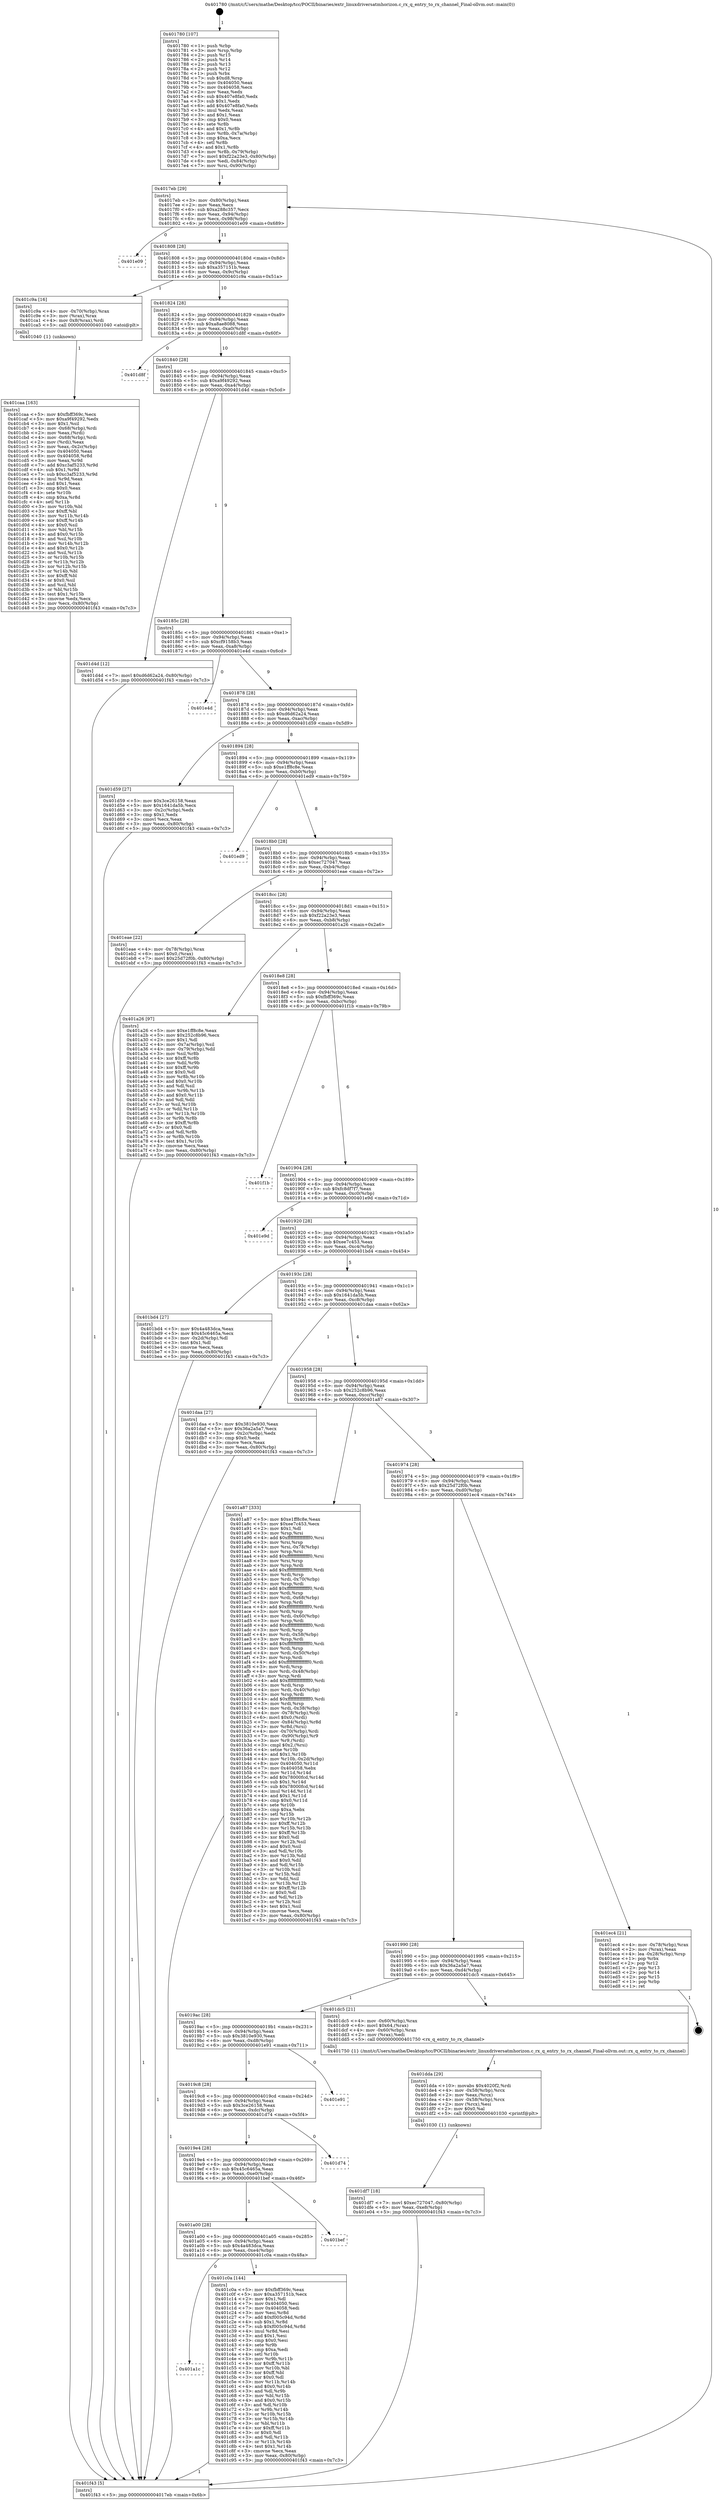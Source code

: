 digraph "0x401780" {
  label = "0x401780 (/mnt/c/Users/mathe/Desktop/tcc/POCII/binaries/extr_linuxdriversatmhorizon.c_rx_q_entry_to_rx_channel_Final-ollvm.out::main(0))"
  labelloc = "t"
  node[shape=record]

  Entry [label="",width=0.3,height=0.3,shape=circle,fillcolor=black,style=filled]
  "0x4017eb" [label="{
     0x4017eb [29]\l
     | [instrs]\l
     &nbsp;&nbsp;0x4017eb \<+3\>: mov -0x80(%rbp),%eax\l
     &nbsp;&nbsp;0x4017ee \<+2\>: mov %eax,%ecx\l
     &nbsp;&nbsp;0x4017f0 \<+6\>: sub $0xa288c357,%ecx\l
     &nbsp;&nbsp;0x4017f6 \<+6\>: mov %eax,-0x94(%rbp)\l
     &nbsp;&nbsp;0x4017fc \<+6\>: mov %ecx,-0x98(%rbp)\l
     &nbsp;&nbsp;0x401802 \<+6\>: je 0000000000401e09 \<main+0x689\>\l
  }"]
  "0x401e09" [label="{
     0x401e09\l
  }", style=dashed]
  "0x401808" [label="{
     0x401808 [28]\l
     | [instrs]\l
     &nbsp;&nbsp;0x401808 \<+5\>: jmp 000000000040180d \<main+0x8d\>\l
     &nbsp;&nbsp;0x40180d \<+6\>: mov -0x94(%rbp),%eax\l
     &nbsp;&nbsp;0x401813 \<+5\>: sub $0xa357151b,%eax\l
     &nbsp;&nbsp;0x401818 \<+6\>: mov %eax,-0x9c(%rbp)\l
     &nbsp;&nbsp;0x40181e \<+6\>: je 0000000000401c9a \<main+0x51a\>\l
  }"]
  Exit [label="",width=0.3,height=0.3,shape=circle,fillcolor=black,style=filled,peripheries=2]
  "0x401c9a" [label="{
     0x401c9a [16]\l
     | [instrs]\l
     &nbsp;&nbsp;0x401c9a \<+4\>: mov -0x70(%rbp),%rax\l
     &nbsp;&nbsp;0x401c9e \<+3\>: mov (%rax),%rax\l
     &nbsp;&nbsp;0x401ca1 \<+4\>: mov 0x8(%rax),%rdi\l
     &nbsp;&nbsp;0x401ca5 \<+5\>: call 0000000000401040 \<atoi@plt\>\l
     | [calls]\l
     &nbsp;&nbsp;0x401040 \{1\} (unknown)\l
  }"]
  "0x401824" [label="{
     0x401824 [28]\l
     | [instrs]\l
     &nbsp;&nbsp;0x401824 \<+5\>: jmp 0000000000401829 \<main+0xa9\>\l
     &nbsp;&nbsp;0x401829 \<+6\>: mov -0x94(%rbp),%eax\l
     &nbsp;&nbsp;0x40182f \<+5\>: sub $0xa8ae8088,%eax\l
     &nbsp;&nbsp;0x401834 \<+6\>: mov %eax,-0xa0(%rbp)\l
     &nbsp;&nbsp;0x40183a \<+6\>: je 0000000000401d8f \<main+0x60f\>\l
  }"]
  "0x401df7" [label="{
     0x401df7 [18]\l
     | [instrs]\l
     &nbsp;&nbsp;0x401df7 \<+7\>: movl $0xec727047,-0x80(%rbp)\l
     &nbsp;&nbsp;0x401dfe \<+6\>: mov %eax,-0xe8(%rbp)\l
     &nbsp;&nbsp;0x401e04 \<+5\>: jmp 0000000000401f43 \<main+0x7c3\>\l
  }"]
  "0x401d8f" [label="{
     0x401d8f\l
  }", style=dashed]
  "0x401840" [label="{
     0x401840 [28]\l
     | [instrs]\l
     &nbsp;&nbsp;0x401840 \<+5\>: jmp 0000000000401845 \<main+0xc5\>\l
     &nbsp;&nbsp;0x401845 \<+6\>: mov -0x94(%rbp),%eax\l
     &nbsp;&nbsp;0x40184b \<+5\>: sub $0xa9f49292,%eax\l
     &nbsp;&nbsp;0x401850 \<+6\>: mov %eax,-0xa4(%rbp)\l
     &nbsp;&nbsp;0x401856 \<+6\>: je 0000000000401d4d \<main+0x5cd\>\l
  }"]
  "0x401dda" [label="{
     0x401dda [29]\l
     | [instrs]\l
     &nbsp;&nbsp;0x401dda \<+10\>: movabs $0x4020f2,%rdi\l
     &nbsp;&nbsp;0x401de4 \<+4\>: mov -0x58(%rbp),%rcx\l
     &nbsp;&nbsp;0x401de8 \<+2\>: mov %eax,(%rcx)\l
     &nbsp;&nbsp;0x401dea \<+4\>: mov -0x58(%rbp),%rcx\l
     &nbsp;&nbsp;0x401dee \<+2\>: mov (%rcx),%esi\l
     &nbsp;&nbsp;0x401df0 \<+2\>: mov $0x0,%al\l
     &nbsp;&nbsp;0x401df2 \<+5\>: call 0000000000401030 \<printf@plt\>\l
     | [calls]\l
     &nbsp;&nbsp;0x401030 \{1\} (unknown)\l
  }"]
  "0x401d4d" [label="{
     0x401d4d [12]\l
     | [instrs]\l
     &nbsp;&nbsp;0x401d4d \<+7\>: movl $0xd6d62a24,-0x80(%rbp)\l
     &nbsp;&nbsp;0x401d54 \<+5\>: jmp 0000000000401f43 \<main+0x7c3\>\l
  }"]
  "0x40185c" [label="{
     0x40185c [28]\l
     | [instrs]\l
     &nbsp;&nbsp;0x40185c \<+5\>: jmp 0000000000401861 \<main+0xe1\>\l
     &nbsp;&nbsp;0x401861 \<+6\>: mov -0x94(%rbp),%eax\l
     &nbsp;&nbsp;0x401867 \<+5\>: sub $0xcf9158b3,%eax\l
     &nbsp;&nbsp;0x40186c \<+6\>: mov %eax,-0xa8(%rbp)\l
     &nbsp;&nbsp;0x401872 \<+6\>: je 0000000000401e4d \<main+0x6cd\>\l
  }"]
  "0x401caa" [label="{
     0x401caa [163]\l
     | [instrs]\l
     &nbsp;&nbsp;0x401caa \<+5\>: mov $0xfbff369c,%ecx\l
     &nbsp;&nbsp;0x401caf \<+5\>: mov $0xa9f49292,%edx\l
     &nbsp;&nbsp;0x401cb4 \<+3\>: mov $0x1,%sil\l
     &nbsp;&nbsp;0x401cb7 \<+4\>: mov -0x68(%rbp),%rdi\l
     &nbsp;&nbsp;0x401cbb \<+2\>: mov %eax,(%rdi)\l
     &nbsp;&nbsp;0x401cbd \<+4\>: mov -0x68(%rbp),%rdi\l
     &nbsp;&nbsp;0x401cc1 \<+2\>: mov (%rdi),%eax\l
     &nbsp;&nbsp;0x401cc3 \<+3\>: mov %eax,-0x2c(%rbp)\l
     &nbsp;&nbsp;0x401cc6 \<+7\>: mov 0x404050,%eax\l
     &nbsp;&nbsp;0x401ccd \<+8\>: mov 0x404058,%r8d\l
     &nbsp;&nbsp;0x401cd5 \<+3\>: mov %eax,%r9d\l
     &nbsp;&nbsp;0x401cd8 \<+7\>: add $0xc3af5233,%r9d\l
     &nbsp;&nbsp;0x401cdf \<+4\>: sub $0x1,%r9d\l
     &nbsp;&nbsp;0x401ce3 \<+7\>: sub $0xc3af5233,%r9d\l
     &nbsp;&nbsp;0x401cea \<+4\>: imul %r9d,%eax\l
     &nbsp;&nbsp;0x401cee \<+3\>: and $0x1,%eax\l
     &nbsp;&nbsp;0x401cf1 \<+3\>: cmp $0x0,%eax\l
     &nbsp;&nbsp;0x401cf4 \<+4\>: sete %r10b\l
     &nbsp;&nbsp;0x401cf8 \<+4\>: cmp $0xa,%r8d\l
     &nbsp;&nbsp;0x401cfc \<+4\>: setl %r11b\l
     &nbsp;&nbsp;0x401d00 \<+3\>: mov %r10b,%bl\l
     &nbsp;&nbsp;0x401d03 \<+3\>: xor $0xff,%bl\l
     &nbsp;&nbsp;0x401d06 \<+3\>: mov %r11b,%r14b\l
     &nbsp;&nbsp;0x401d09 \<+4\>: xor $0xff,%r14b\l
     &nbsp;&nbsp;0x401d0d \<+4\>: xor $0x0,%sil\l
     &nbsp;&nbsp;0x401d11 \<+3\>: mov %bl,%r15b\l
     &nbsp;&nbsp;0x401d14 \<+4\>: and $0x0,%r15b\l
     &nbsp;&nbsp;0x401d18 \<+3\>: and %sil,%r10b\l
     &nbsp;&nbsp;0x401d1b \<+3\>: mov %r14b,%r12b\l
     &nbsp;&nbsp;0x401d1e \<+4\>: and $0x0,%r12b\l
     &nbsp;&nbsp;0x401d22 \<+3\>: and %sil,%r11b\l
     &nbsp;&nbsp;0x401d25 \<+3\>: or %r10b,%r15b\l
     &nbsp;&nbsp;0x401d28 \<+3\>: or %r11b,%r12b\l
     &nbsp;&nbsp;0x401d2b \<+3\>: xor %r12b,%r15b\l
     &nbsp;&nbsp;0x401d2e \<+3\>: or %r14b,%bl\l
     &nbsp;&nbsp;0x401d31 \<+3\>: xor $0xff,%bl\l
     &nbsp;&nbsp;0x401d34 \<+4\>: or $0x0,%sil\l
     &nbsp;&nbsp;0x401d38 \<+3\>: and %sil,%bl\l
     &nbsp;&nbsp;0x401d3b \<+3\>: or %bl,%r15b\l
     &nbsp;&nbsp;0x401d3e \<+4\>: test $0x1,%r15b\l
     &nbsp;&nbsp;0x401d42 \<+3\>: cmovne %edx,%ecx\l
     &nbsp;&nbsp;0x401d45 \<+3\>: mov %ecx,-0x80(%rbp)\l
     &nbsp;&nbsp;0x401d48 \<+5\>: jmp 0000000000401f43 \<main+0x7c3\>\l
  }"]
  "0x401e4d" [label="{
     0x401e4d\l
  }", style=dashed]
  "0x401878" [label="{
     0x401878 [28]\l
     | [instrs]\l
     &nbsp;&nbsp;0x401878 \<+5\>: jmp 000000000040187d \<main+0xfd\>\l
     &nbsp;&nbsp;0x40187d \<+6\>: mov -0x94(%rbp),%eax\l
     &nbsp;&nbsp;0x401883 \<+5\>: sub $0xd6d62a24,%eax\l
     &nbsp;&nbsp;0x401888 \<+6\>: mov %eax,-0xac(%rbp)\l
     &nbsp;&nbsp;0x40188e \<+6\>: je 0000000000401d59 \<main+0x5d9\>\l
  }"]
  "0x401a1c" [label="{
     0x401a1c\l
  }", style=dashed]
  "0x401d59" [label="{
     0x401d59 [27]\l
     | [instrs]\l
     &nbsp;&nbsp;0x401d59 \<+5\>: mov $0x3ce26158,%eax\l
     &nbsp;&nbsp;0x401d5e \<+5\>: mov $0x1641da5b,%ecx\l
     &nbsp;&nbsp;0x401d63 \<+3\>: mov -0x2c(%rbp),%edx\l
     &nbsp;&nbsp;0x401d66 \<+3\>: cmp $0x1,%edx\l
     &nbsp;&nbsp;0x401d69 \<+3\>: cmovl %ecx,%eax\l
     &nbsp;&nbsp;0x401d6c \<+3\>: mov %eax,-0x80(%rbp)\l
     &nbsp;&nbsp;0x401d6f \<+5\>: jmp 0000000000401f43 \<main+0x7c3\>\l
  }"]
  "0x401894" [label="{
     0x401894 [28]\l
     | [instrs]\l
     &nbsp;&nbsp;0x401894 \<+5\>: jmp 0000000000401899 \<main+0x119\>\l
     &nbsp;&nbsp;0x401899 \<+6\>: mov -0x94(%rbp),%eax\l
     &nbsp;&nbsp;0x40189f \<+5\>: sub $0xe1ff8c8e,%eax\l
     &nbsp;&nbsp;0x4018a4 \<+6\>: mov %eax,-0xb0(%rbp)\l
     &nbsp;&nbsp;0x4018aa \<+6\>: je 0000000000401ed9 \<main+0x759\>\l
  }"]
  "0x401c0a" [label="{
     0x401c0a [144]\l
     | [instrs]\l
     &nbsp;&nbsp;0x401c0a \<+5\>: mov $0xfbff369c,%eax\l
     &nbsp;&nbsp;0x401c0f \<+5\>: mov $0xa357151b,%ecx\l
     &nbsp;&nbsp;0x401c14 \<+2\>: mov $0x1,%dl\l
     &nbsp;&nbsp;0x401c16 \<+7\>: mov 0x404050,%esi\l
     &nbsp;&nbsp;0x401c1d \<+7\>: mov 0x404058,%edi\l
     &nbsp;&nbsp;0x401c24 \<+3\>: mov %esi,%r8d\l
     &nbsp;&nbsp;0x401c27 \<+7\>: add $0xf005c94d,%r8d\l
     &nbsp;&nbsp;0x401c2e \<+4\>: sub $0x1,%r8d\l
     &nbsp;&nbsp;0x401c32 \<+7\>: sub $0xf005c94d,%r8d\l
     &nbsp;&nbsp;0x401c39 \<+4\>: imul %r8d,%esi\l
     &nbsp;&nbsp;0x401c3d \<+3\>: and $0x1,%esi\l
     &nbsp;&nbsp;0x401c40 \<+3\>: cmp $0x0,%esi\l
     &nbsp;&nbsp;0x401c43 \<+4\>: sete %r9b\l
     &nbsp;&nbsp;0x401c47 \<+3\>: cmp $0xa,%edi\l
     &nbsp;&nbsp;0x401c4a \<+4\>: setl %r10b\l
     &nbsp;&nbsp;0x401c4e \<+3\>: mov %r9b,%r11b\l
     &nbsp;&nbsp;0x401c51 \<+4\>: xor $0xff,%r11b\l
     &nbsp;&nbsp;0x401c55 \<+3\>: mov %r10b,%bl\l
     &nbsp;&nbsp;0x401c58 \<+3\>: xor $0xff,%bl\l
     &nbsp;&nbsp;0x401c5b \<+3\>: xor $0x0,%dl\l
     &nbsp;&nbsp;0x401c5e \<+3\>: mov %r11b,%r14b\l
     &nbsp;&nbsp;0x401c61 \<+4\>: and $0x0,%r14b\l
     &nbsp;&nbsp;0x401c65 \<+3\>: and %dl,%r9b\l
     &nbsp;&nbsp;0x401c68 \<+3\>: mov %bl,%r15b\l
     &nbsp;&nbsp;0x401c6b \<+4\>: and $0x0,%r15b\l
     &nbsp;&nbsp;0x401c6f \<+3\>: and %dl,%r10b\l
     &nbsp;&nbsp;0x401c72 \<+3\>: or %r9b,%r14b\l
     &nbsp;&nbsp;0x401c75 \<+3\>: or %r10b,%r15b\l
     &nbsp;&nbsp;0x401c78 \<+3\>: xor %r15b,%r14b\l
     &nbsp;&nbsp;0x401c7b \<+3\>: or %bl,%r11b\l
     &nbsp;&nbsp;0x401c7e \<+4\>: xor $0xff,%r11b\l
     &nbsp;&nbsp;0x401c82 \<+3\>: or $0x0,%dl\l
     &nbsp;&nbsp;0x401c85 \<+3\>: and %dl,%r11b\l
     &nbsp;&nbsp;0x401c88 \<+3\>: or %r11b,%r14b\l
     &nbsp;&nbsp;0x401c8b \<+4\>: test $0x1,%r14b\l
     &nbsp;&nbsp;0x401c8f \<+3\>: cmovne %ecx,%eax\l
     &nbsp;&nbsp;0x401c92 \<+3\>: mov %eax,-0x80(%rbp)\l
     &nbsp;&nbsp;0x401c95 \<+5\>: jmp 0000000000401f43 \<main+0x7c3\>\l
  }"]
  "0x401ed9" [label="{
     0x401ed9\l
  }", style=dashed]
  "0x4018b0" [label="{
     0x4018b0 [28]\l
     | [instrs]\l
     &nbsp;&nbsp;0x4018b0 \<+5\>: jmp 00000000004018b5 \<main+0x135\>\l
     &nbsp;&nbsp;0x4018b5 \<+6\>: mov -0x94(%rbp),%eax\l
     &nbsp;&nbsp;0x4018bb \<+5\>: sub $0xec727047,%eax\l
     &nbsp;&nbsp;0x4018c0 \<+6\>: mov %eax,-0xb4(%rbp)\l
     &nbsp;&nbsp;0x4018c6 \<+6\>: je 0000000000401eae \<main+0x72e\>\l
  }"]
  "0x401a00" [label="{
     0x401a00 [28]\l
     | [instrs]\l
     &nbsp;&nbsp;0x401a00 \<+5\>: jmp 0000000000401a05 \<main+0x285\>\l
     &nbsp;&nbsp;0x401a05 \<+6\>: mov -0x94(%rbp),%eax\l
     &nbsp;&nbsp;0x401a0b \<+5\>: sub $0x4a483dca,%eax\l
     &nbsp;&nbsp;0x401a10 \<+6\>: mov %eax,-0xe4(%rbp)\l
     &nbsp;&nbsp;0x401a16 \<+6\>: je 0000000000401c0a \<main+0x48a\>\l
  }"]
  "0x401eae" [label="{
     0x401eae [22]\l
     | [instrs]\l
     &nbsp;&nbsp;0x401eae \<+4\>: mov -0x78(%rbp),%rax\l
     &nbsp;&nbsp;0x401eb2 \<+6\>: movl $0x0,(%rax)\l
     &nbsp;&nbsp;0x401eb8 \<+7\>: movl $0x25d72f0b,-0x80(%rbp)\l
     &nbsp;&nbsp;0x401ebf \<+5\>: jmp 0000000000401f43 \<main+0x7c3\>\l
  }"]
  "0x4018cc" [label="{
     0x4018cc [28]\l
     | [instrs]\l
     &nbsp;&nbsp;0x4018cc \<+5\>: jmp 00000000004018d1 \<main+0x151\>\l
     &nbsp;&nbsp;0x4018d1 \<+6\>: mov -0x94(%rbp),%eax\l
     &nbsp;&nbsp;0x4018d7 \<+5\>: sub $0xf22a23e3,%eax\l
     &nbsp;&nbsp;0x4018dc \<+6\>: mov %eax,-0xb8(%rbp)\l
     &nbsp;&nbsp;0x4018e2 \<+6\>: je 0000000000401a26 \<main+0x2a6\>\l
  }"]
  "0x401bef" [label="{
     0x401bef\l
  }", style=dashed]
  "0x401a26" [label="{
     0x401a26 [97]\l
     | [instrs]\l
     &nbsp;&nbsp;0x401a26 \<+5\>: mov $0xe1ff8c8e,%eax\l
     &nbsp;&nbsp;0x401a2b \<+5\>: mov $0x252c8b96,%ecx\l
     &nbsp;&nbsp;0x401a30 \<+2\>: mov $0x1,%dl\l
     &nbsp;&nbsp;0x401a32 \<+4\>: mov -0x7a(%rbp),%sil\l
     &nbsp;&nbsp;0x401a36 \<+4\>: mov -0x79(%rbp),%dil\l
     &nbsp;&nbsp;0x401a3a \<+3\>: mov %sil,%r8b\l
     &nbsp;&nbsp;0x401a3d \<+4\>: xor $0xff,%r8b\l
     &nbsp;&nbsp;0x401a41 \<+3\>: mov %dil,%r9b\l
     &nbsp;&nbsp;0x401a44 \<+4\>: xor $0xff,%r9b\l
     &nbsp;&nbsp;0x401a48 \<+3\>: xor $0x0,%dl\l
     &nbsp;&nbsp;0x401a4b \<+3\>: mov %r8b,%r10b\l
     &nbsp;&nbsp;0x401a4e \<+4\>: and $0x0,%r10b\l
     &nbsp;&nbsp;0x401a52 \<+3\>: and %dl,%sil\l
     &nbsp;&nbsp;0x401a55 \<+3\>: mov %r9b,%r11b\l
     &nbsp;&nbsp;0x401a58 \<+4\>: and $0x0,%r11b\l
     &nbsp;&nbsp;0x401a5c \<+3\>: and %dl,%dil\l
     &nbsp;&nbsp;0x401a5f \<+3\>: or %sil,%r10b\l
     &nbsp;&nbsp;0x401a62 \<+3\>: or %dil,%r11b\l
     &nbsp;&nbsp;0x401a65 \<+3\>: xor %r11b,%r10b\l
     &nbsp;&nbsp;0x401a68 \<+3\>: or %r9b,%r8b\l
     &nbsp;&nbsp;0x401a6b \<+4\>: xor $0xff,%r8b\l
     &nbsp;&nbsp;0x401a6f \<+3\>: or $0x0,%dl\l
     &nbsp;&nbsp;0x401a72 \<+3\>: and %dl,%r8b\l
     &nbsp;&nbsp;0x401a75 \<+3\>: or %r8b,%r10b\l
     &nbsp;&nbsp;0x401a78 \<+4\>: test $0x1,%r10b\l
     &nbsp;&nbsp;0x401a7c \<+3\>: cmovne %ecx,%eax\l
     &nbsp;&nbsp;0x401a7f \<+3\>: mov %eax,-0x80(%rbp)\l
     &nbsp;&nbsp;0x401a82 \<+5\>: jmp 0000000000401f43 \<main+0x7c3\>\l
  }"]
  "0x4018e8" [label="{
     0x4018e8 [28]\l
     | [instrs]\l
     &nbsp;&nbsp;0x4018e8 \<+5\>: jmp 00000000004018ed \<main+0x16d\>\l
     &nbsp;&nbsp;0x4018ed \<+6\>: mov -0x94(%rbp),%eax\l
     &nbsp;&nbsp;0x4018f3 \<+5\>: sub $0xfbff369c,%eax\l
     &nbsp;&nbsp;0x4018f8 \<+6\>: mov %eax,-0xbc(%rbp)\l
     &nbsp;&nbsp;0x4018fe \<+6\>: je 0000000000401f1b \<main+0x79b\>\l
  }"]
  "0x401f43" [label="{
     0x401f43 [5]\l
     | [instrs]\l
     &nbsp;&nbsp;0x401f43 \<+5\>: jmp 00000000004017eb \<main+0x6b\>\l
  }"]
  "0x401780" [label="{
     0x401780 [107]\l
     | [instrs]\l
     &nbsp;&nbsp;0x401780 \<+1\>: push %rbp\l
     &nbsp;&nbsp;0x401781 \<+3\>: mov %rsp,%rbp\l
     &nbsp;&nbsp;0x401784 \<+2\>: push %r15\l
     &nbsp;&nbsp;0x401786 \<+2\>: push %r14\l
     &nbsp;&nbsp;0x401788 \<+2\>: push %r13\l
     &nbsp;&nbsp;0x40178a \<+2\>: push %r12\l
     &nbsp;&nbsp;0x40178c \<+1\>: push %rbx\l
     &nbsp;&nbsp;0x40178d \<+7\>: sub $0xd8,%rsp\l
     &nbsp;&nbsp;0x401794 \<+7\>: mov 0x404050,%eax\l
     &nbsp;&nbsp;0x40179b \<+7\>: mov 0x404058,%ecx\l
     &nbsp;&nbsp;0x4017a2 \<+2\>: mov %eax,%edx\l
     &nbsp;&nbsp;0x4017a4 \<+6\>: sub $0x407e8fa0,%edx\l
     &nbsp;&nbsp;0x4017aa \<+3\>: sub $0x1,%edx\l
     &nbsp;&nbsp;0x4017ad \<+6\>: add $0x407e8fa0,%edx\l
     &nbsp;&nbsp;0x4017b3 \<+3\>: imul %edx,%eax\l
     &nbsp;&nbsp;0x4017b6 \<+3\>: and $0x1,%eax\l
     &nbsp;&nbsp;0x4017b9 \<+3\>: cmp $0x0,%eax\l
     &nbsp;&nbsp;0x4017bc \<+4\>: sete %r8b\l
     &nbsp;&nbsp;0x4017c0 \<+4\>: and $0x1,%r8b\l
     &nbsp;&nbsp;0x4017c4 \<+4\>: mov %r8b,-0x7a(%rbp)\l
     &nbsp;&nbsp;0x4017c8 \<+3\>: cmp $0xa,%ecx\l
     &nbsp;&nbsp;0x4017cb \<+4\>: setl %r8b\l
     &nbsp;&nbsp;0x4017cf \<+4\>: and $0x1,%r8b\l
     &nbsp;&nbsp;0x4017d3 \<+4\>: mov %r8b,-0x79(%rbp)\l
     &nbsp;&nbsp;0x4017d7 \<+7\>: movl $0xf22a23e3,-0x80(%rbp)\l
     &nbsp;&nbsp;0x4017de \<+6\>: mov %edi,-0x84(%rbp)\l
     &nbsp;&nbsp;0x4017e4 \<+7\>: mov %rsi,-0x90(%rbp)\l
  }"]
  "0x4019e4" [label="{
     0x4019e4 [28]\l
     | [instrs]\l
     &nbsp;&nbsp;0x4019e4 \<+5\>: jmp 00000000004019e9 \<main+0x269\>\l
     &nbsp;&nbsp;0x4019e9 \<+6\>: mov -0x94(%rbp),%eax\l
     &nbsp;&nbsp;0x4019ef \<+5\>: sub $0x45c6465a,%eax\l
     &nbsp;&nbsp;0x4019f4 \<+6\>: mov %eax,-0xe0(%rbp)\l
     &nbsp;&nbsp;0x4019fa \<+6\>: je 0000000000401bef \<main+0x46f\>\l
  }"]
  "0x401f1b" [label="{
     0x401f1b\l
  }", style=dashed]
  "0x401904" [label="{
     0x401904 [28]\l
     | [instrs]\l
     &nbsp;&nbsp;0x401904 \<+5\>: jmp 0000000000401909 \<main+0x189\>\l
     &nbsp;&nbsp;0x401909 \<+6\>: mov -0x94(%rbp),%eax\l
     &nbsp;&nbsp;0x40190f \<+5\>: sub $0xfc8df7f7,%eax\l
     &nbsp;&nbsp;0x401914 \<+6\>: mov %eax,-0xc0(%rbp)\l
     &nbsp;&nbsp;0x40191a \<+6\>: je 0000000000401e9d \<main+0x71d\>\l
  }"]
  "0x401d74" [label="{
     0x401d74\l
  }", style=dashed]
  "0x401e9d" [label="{
     0x401e9d\l
  }", style=dashed]
  "0x401920" [label="{
     0x401920 [28]\l
     | [instrs]\l
     &nbsp;&nbsp;0x401920 \<+5\>: jmp 0000000000401925 \<main+0x1a5\>\l
     &nbsp;&nbsp;0x401925 \<+6\>: mov -0x94(%rbp),%eax\l
     &nbsp;&nbsp;0x40192b \<+5\>: sub $0xee7c453,%eax\l
     &nbsp;&nbsp;0x401930 \<+6\>: mov %eax,-0xc4(%rbp)\l
     &nbsp;&nbsp;0x401936 \<+6\>: je 0000000000401bd4 \<main+0x454\>\l
  }"]
  "0x4019c8" [label="{
     0x4019c8 [28]\l
     | [instrs]\l
     &nbsp;&nbsp;0x4019c8 \<+5\>: jmp 00000000004019cd \<main+0x24d\>\l
     &nbsp;&nbsp;0x4019cd \<+6\>: mov -0x94(%rbp),%eax\l
     &nbsp;&nbsp;0x4019d3 \<+5\>: sub $0x3ce26158,%eax\l
     &nbsp;&nbsp;0x4019d8 \<+6\>: mov %eax,-0xdc(%rbp)\l
     &nbsp;&nbsp;0x4019de \<+6\>: je 0000000000401d74 \<main+0x5f4\>\l
  }"]
  "0x401bd4" [label="{
     0x401bd4 [27]\l
     | [instrs]\l
     &nbsp;&nbsp;0x401bd4 \<+5\>: mov $0x4a483dca,%eax\l
     &nbsp;&nbsp;0x401bd9 \<+5\>: mov $0x45c6465a,%ecx\l
     &nbsp;&nbsp;0x401bde \<+3\>: mov -0x2d(%rbp),%dl\l
     &nbsp;&nbsp;0x401be1 \<+3\>: test $0x1,%dl\l
     &nbsp;&nbsp;0x401be4 \<+3\>: cmovne %ecx,%eax\l
     &nbsp;&nbsp;0x401be7 \<+3\>: mov %eax,-0x80(%rbp)\l
     &nbsp;&nbsp;0x401bea \<+5\>: jmp 0000000000401f43 \<main+0x7c3\>\l
  }"]
  "0x40193c" [label="{
     0x40193c [28]\l
     | [instrs]\l
     &nbsp;&nbsp;0x40193c \<+5\>: jmp 0000000000401941 \<main+0x1c1\>\l
     &nbsp;&nbsp;0x401941 \<+6\>: mov -0x94(%rbp),%eax\l
     &nbsp;&nbsp;0x401947 \<+5\>: sub $0x1641da5b,%eax\l
     &nbsp;&nbsp;0x40194c \<+6\>: mov %eax,-0xc8(%rbp)\l
     &nbsp;&nbsp;0x401952 \<+6\>: je 0000000000401daa \<main+0x62a\>\l
  }"]
  "0x401e91" [label="{
     0x401e91\l
  }", style=dashed]
  "0x401daa" [label="{
     0x401daa [27]\l
     | [instrs]\l
     &nbsp;&nbsp;0x401daa \<+5\>: mov $0x3810e930,%eax\l
     &nbsp;&nbsp;0x401daf \<+5\>: mov $0x36a2a5a7,%ecx\l
     &nbsp;&nbsp;0x401db4 \<+3\>: mov -0x2c(%rbp),%edx\l
     &nbsp;&nbsp;0x401db7 \<+3\>: cmp $0x0,%edx\l
     &nbsp;&nbsp;0x401dba \<+3\>: cmove %ecx,%eax\l
     &nbsp;&nbsp;0x401dbd \<+3\>: mov %eax,-0x80(%rbp)\l
     &nbsp;&nbsp;0x401dc0 \<+5\>: jmp 0000000000401f43 \<main+0x7c3\>\l
  }"]
  "0x401958" [label="{
     0x401958 [28]\l
     | [instrs]\l
     &nbsp;&nbsp;0x401958 \<+5\>: jmp 000000000040195d \<main+0x1dd\>\l
     &nbsp;&nbsp;0x40195d \<+6\>: mov -0x94(%rbp),%eax\l
     &nbsp;&nbsp;0x401963 \<+5\>: sub $0x252c8b96,%eax\l
     &nbsp;&nbsp;0x401968 \<+6\>: mov %eax,-0xcc(%rbp)\l
     &nbsp;&nbsp;0x40196e \<+6\>: je 0000000000401a87 \<main+0x307\>\l
  }"]
  "0x4019ac" [label="{
     0x4019ac [28]\l
     | [instrs]\l
     &nbsp;&nbsp;0x4019ac \<+5\>: jmp 00000000004019b1 \<main+0x231\>\l
     &nbsp;&nbsp;0x4019b1 \<+6\>: mov -0x94(%rbp),%eax\l
     &nbsp;&nbsp;0x4019b7 \<+5\>: sub $0x3810e930,%eax\l
     &nbsp;&nbsp;0x4019bc \<+6\>: mov %eax,-0xd8(%rbp)\l
     &nbsp;&nbsp;0x4019c2 \<+6\>: je 0000000000401e91 \<main+0x711\>\l
  }"]
  "0x401a87" [label="{
     0x401a87 [333]\l
     | [instrs]\l
     &nbsp;&nbsp;0x401a87 \<+5\>: mov $0xe1ff8c8e,%eax\l
     &nbsp;&nbsp;0x401a8c \<+5\>: mov $0xee7c453,%ecx\l
     &nbsp;&nbsp;0x401a91 \<+2\>: mov $0x1,%dl\l
     &nbsp;&nbsp;0x401a93 \<+3\>: mov %rsp,%rsi\l
     &nbsp;&nbsp;0x401a96 \<+4\>: add $0xfffffffffffffff0,%rsi\l
     &nbsp;&nbsp;0x401a9a \<+3\>: mov %rsi,%rsp\l
     &nbsp;&nbsp;0x401a9d \<+4\>: mov %rsi,-0x78(%rbp)\l
     &nbsp;&nbsp;0x401aa1 \<+3\>: mov %rsp,%rsi\l
     &nbsp;&nbsp;0x401aa4 \<+4\>: add $0xfffffffffffffff0,%rsi\l
     &nbsp;&nbsp;0x401aa8 \<+3\>: mov %rsi,%rsp\l
     &nbsp;&nbsp;0x401aab \<+3\>: mov %rsp,%rdi\l
     &nbsp;&nbsp;0x401aae \<+4\>: add $0xfffffffffffffff0,%rdi\l
     &nbsp;&nbsp;0x401ab2 \<+3\>: mov %rdi,%rsp\l
     &nbsp;&nbsp;0x401ab5 \<+4\>: mov %rdi,-0x70(%rbp)\l
     &nbsp;&nbsp;0x401ab9 \<+3\>: mov %rsp,%rdi\l
     &nbsp;&nbsp;0x401abc \<+4\>: add $0xfffffffffffffff0,%rdi\l
     &nbsp;&nbsp;0x401ac0 \<+3\>: mov %rdi,%rsp\l
     &nbsp;&nbsp;0x401ac3 \<+4\>: mov %rdi,-0x68(%rbp)\l
     &nbsp;&nbsp;0x401ac7 \<+3\>: mov %rsp,%rdi\l
     &nbsp;&nbsp;0x401aca \<+4\>: add $0xfffffffffffffff0,%rdi\l
     &nbsp;&nbsp;0x401ace \<+3\>: mov %rdi,%rsp\l
     &nbsp;&nbsp;0x401ad1 \<+4\>: mov %rdi,-0x60(%rbp)\l
     &nbsp;&nbsp;0x401ad5 \<+3\>: mov %rsp,%rdi\l
     &nbsp;&nbsp;0x401ad8 \<+4\>: add $0xfffffffffffffff0,%rdi\l
     &nbsp;&nbsp;0x401adc \<+3\>: mov %rdi,%rsp\l
     &nbsp;&nbsp;0x401adf \<+4\>: mov %rdi,-0x58(%rbp)\l
     &nbsp;&nbsp;0x401ae3 \<+3\>: mov %rsp,%rdi\l
     &nbsp;&nbsp;0x401ae6 \<+4\>: add $0xfffffffffffffff0,%rdi\l
     &nbsp;&nbsp;0x401aea \<+3\>: mov %rdi,%rsp\l
     &nbsp;&nbsp;0x401aed \<+4\>: mov %rdi,-0x50(%rbp)\l
     &nbsp;&nbsp;0x401af1 \<+3\>: mov %rsp,%rdi\l
     &nbsp;&nbsp;0x401af4 \<+4\>: add $0xfffffffffffffff0,%rdi\l
     &nbsp;&nbsp;0x401af8 \<+3\>: mov %rdi,%rsp\l
     &nbsp;&nbsp;0x401afb \<+4\>: mov %rdi,-0x48(%rbp)\l
     &nbsp;&nbsp;0x401aff \<+3\>: mov %rsp,%rdi\l
     &nbsp;&nbsp;0x401b02 \<+4\>: add $0xfffffffffffffff0,%rdi\l
     &nbsp;&nbsp;0x401b06 \<+3\>: mov %rdi,%rsp\l
     &nbsp;&nbsp;0x401b09 \<+4\>: mov %rdi,-0x40(%rbp)\l
     &nbsp;&nbsp;0x401b0d \<+3\>: mov %rsp,%rdi\l
     &nbsp;&nbsp;0x401b10 \<+4\>: add $0xfffffffffffffff0,%rdi\l
     &nbsp;&nbsp;0x401b14 \<+3\>: mov %rdi,%rsp\l
     &nbsp;&nbsp;0x401b17 \<+4\>: mov %rdi,-0x38(%rbp)\l
     &nbsp;&nbsp;0x401b1b \<+4\>: mov -0x78(%rbp),%rdi\l
     &nbsp;&nbsp;0x401b1f \<+6\>: movl $0x0,(%rdi)\l
     &nbsp;&nbsp;0x401b25 \<+7\>: mov -0x84(%rbp),%r8d\l
     &nbsp;&nbsp;0x401b2c \<+3\>: mov %r8d,(%rsi)\l
     &nbsp;&nbsp;0x401b2f \<+4\>: mov -0x70(%rbp),%rdi\l
     &nbsp;&nbsp;0x401b33 \<+7\>: mov -0x90(%rbp),%r9\l
     &nbsp;&nbsp;0x401b3a \<+3\>: mov %r9,(%rdi)\l
     &nbsp;&nbsp;0x401b3d \<+3\>: cmpl $0x2,(%rsi)\l
     &nbsp;&nbsp;0x401b40 \<+4\>: setne %r10b\l
     &nbsp;&nbsp;0x401b44 \<+4\>: and $0x1,%r10b\l
     &nbsp;&nbsp;0x401b48 \<+4\>: mov %r10b,-0x2d(%rbp)\l
     &nbsp;&nbsp;0x401b4c \<+8\>: mov 0x404050,%r11d\l
     &nbsp;&nbsp;0x401b54 \<+7\>: mov 0x404058,%ebx\l
     &nbsp;&nbsp;0x401b5b \<+3\>: mov %r11d,%r14d\l
     &nbsp;&nbsp;0x401b5e \<+7\>: add $0x78000fcd,%r14d\l
     &nbsp;&nbsp;0x401b65 \<+4\>: sub $0x1,%r14d\l
     &nbsp;&nbsp;0x401b69 \<+7\>: sub $0x78000fcd,%r14d\l
     &nbsp;&nbsp;0x401b70 \<+4\>: imul %r14d,%r11d\l
     &nbsp;&nbsp;0x401b74 \<+4\>: and $0x1,%r11d\l
     &nbsp;&nbsp;0x401b78 \<+4\>: cmp $0x0,%r11d\l
     &nbsp;&nbsp;0x401b7c \<+4\>: sete %r10b\l
     &nbsp;&nbsp;0x401b80 \<+3\>: cmp $0xa,%ebx\l
     &nbsp;&nbsp;0x401b83 \<+4\>: setl %r15b\l
     &nbsp;&nbsp;0x401b87 \<+3\>: mov %r10b,%r12b\l
     &nbsp;&nbsp;0x401b8a \<+4\>: xor $0xff,%r12b\l
     &nbsp;&nbsp;0x401b8e \<+3\>: mov %r15b,%r13b\l
     &nbsp;&nbsp;0x401b91 \<+4\>: xor $0xff,%r13b\l
     &nbsp;&nbsp;0x401b95 \<+3\>: xor $0x0,%dl\l
     &nbsp;&nbsp;0x401b98 \<+3\>: mov %r12b,%sil\l
     &nbsp;&nbsp;0x401b9b \<+4\>: and $0x0,%sil\l
     &nbsp;&nbsp;0x401b9f \<+3\>: and %dl,%r10b\l
     &nbsp;&nbsp;0x401ba2 \<+3\>: mov %r13b,%dil\l
     &nbsp;&nbsp;0x401ba5 \<+4\>: and $0x0,%dil\l
     &nbsp;&nbsp;0x401ba9 \<+3\>: and %dl,%r15b\l
     &nbsp;&nbsp;0x401bac \<+3\>: or %r10b,%sil\l
     &nbsp;&nbsp;0x401baf \<+3\>: or %r15b,%dil\l
     &nbsp;&nbsp;0x401bb2 \<+3\>: xor %dil,%sil\l
     &nbsp;&nbsp;0x401bb5 \<+3\>: or %r13b,%r12b\l
     &nbsp;&nbsp;0x401bb8 \<+4\>: xor $0xff,%r12b\l
     &nbsp;&nbsp;0x401bbc \<+3\>: or $0x0,%dl\l
     &nbsp;&nbsp;0x401bbf \<+3\>: and %dl,%r12b\l
     &nbsp;&nbsp;0x401bc2 \<+3\>: or %r12b,%sil\l
     &nbsp;&nbsp;0x401bc5 \<+4\>: test $0x1,%sil\l
     &nbsp;&nbsp;0x401bc9 \<+3\>: cmovne %ecx,%eax\l
     &nbsp;&nbsp;0x401bcc \<+3\>: mov %eax,-0x80(%rbp)\l
     &nbsp;&nbsp;0x401bcf \<+5\>: jmp 0000000000401f43 \<main+0x7c3\>\l
  }"]
  "0x401974" [label="{
     0x401974 [28]\l
     | [instrs]\l
     &nbsp;&nbsp;0x401974 \<+5\>: jmp 0000000000401979 \<main+0x1f9\>\l
     &nbsp;&nbsp;0x401979 \<+6\>: mov -0x94(%rbp),%eax\l
     &nbsp;&nbsp;0x40197f \<+5\>: sub $0x25d72f0b,%eax\l
     &nbsp;&nbsp;0x401984 \<+6\>: mov %eax,-0xd0(%rbp)\l
     &nbsp;&nbsp;0x40198a \<+6\>: je 0000000000401ec4 \<main+0x744\>\l
  }"]
  "0x401dc5" [label="{
     0x401dc5 [21]\l
     | [instrs]\l
     &nbsp;&nbsp;0x401dc5 \<+4\>: mov -0x60(%rbp),%rax\l
     &nbsp;&nbsp;0x401dc9 \<+6\>: movl $0x64,(%rax)\l
     &nbsp;&nbsp;0x401dcf \<+4\>: mov -0x60(%rbp),%rax\l
     &nbsp;&nbsp;0x401dd3 \<+2\>: mov (%rax),%edi\l
     &nbsp;&nbsp;0x401dd5 \<+5\>: call 0000000000401750 \<rx_q_entry_to_rx_channel\>\l
     | [calls]\l
     &nbsp;&nbsp;0x401750 \{1\} (/mnt/c/Users/mathe/Desktop/tcc/POCII/binaries/extr_linuxdriversatmhorizon.c_rx_q_entry_to_rx_channel_Final-ollvm.out::rx_q_entry_to_rx_channel)\l
  }"]
  "0x401990" [label="{
     0x401990 [28]\l
     | [instrs]\l
     &nbsp;&nbsp;0x401990 \<+5\>: jmp 0000000000401995 \<main+0x215\>\l
     &nbsp;&nbsp;0x401995 \<+6\>: mov -0x94(%rbp),%eax\l
     &nbsp;&nbsp;0x40199b \<+5\>: sub $0x36a2a5a7,%eax\l
     &nbsp;&nbsp;0x4019a0 \<+6\>: mov %eax,-0xd4(%rbp)\l
     &nbsp;&nbsp;0x4019a6 \<+6\>: je 0000000000401dc5 \<main+0x645\>\l
  }"]
  "0x401ec4" [label="{
     0x401ec4 [21]\l
     | [instrs]\l
     &nbsp;&nbsp;0x401ec4 \<+4\>: mov -0x78(%rbp),%rax\l
     &nbsp;&nbsp;0x401ec8 \<+2\>: mov (%rax),%eax\l
     &nbsp;&nbsp;0x401eca \<+4\>: lea -0x28(%rbp),%rsp\l
     &nbsp;&nbsp;0x401ece \<+1\>: pop %rbx\l
     &nbsp;&nbsp;0x401ecf \<+2\>: pop %r12\l
     &nbsp;&nbsp;0x401ed1 \<+2\>: pop %r13\l
     &nbsp;&nbsp;0x401ed3 \<+2\>: pop %r14\l
     &nbsp;&nbsp;0x401ed5 \<+2\>: pop %r15\l
     &nbsp;&nbsp;0x401ed7 \<+1\>: pop %rbp\l
     &nbsp;&nbsp;0x401ed8 \<+1\>: ret\l
  }"]
  Entry -> "0x401780" [label=" 1"]
  "0x4017eb" -> "0x401e09" [label=" 0"]
  "0x4017eb" -> "0x401808" [label=" 11"]
  "0x401ec4" -> Exit [label=" 1"]
  "0x401808" -> "0x401c9a" [label=" 1"]
  "0x401808" -> "0x401824" [label=" 10"]
  "0x401eae" -> "0x401f43" [label=" 1"]
  "0x401824" -> "0x401d8f" [label=" 0"]
  "0x401824" -> "0x401840" [label=" 10"]
  "0x401df7" -> "0x401f43" [label=" 1"]
  "0x401840" -> "0x401d4d" [label=" 1"]
  "0x401840" -> "0x40185c" [label=" 9"]
  "0x401dda" -> "0x401df7" [label=" 1"]
  "0x40185c" -> "0x401e4d" [label=" 0"]
  "0x40185c" -> "0x401878" [label=" 9"]
  "0x401dc5" -> "0x401dda" [label=" 1"]
  "0x401878" -> "0x401d59" [label=" 1"]
  "0x401878" -> "0x401894" [label=" 8"]
  "0x401daa" -> "0x401f43" [label=" 1"]
  "0x401894" -> "0x401ed9" [label=" 0"]
  "0x401894" -> "0x4018b0" [label=" 8"]
  "0x401d59" -> "0x401f43" [label=" 1"]
  "0x4018b0" -> "0x401eae" [label=" 1"]
  "0x4018b0" -> "0x4018cc" [label=" 7"]
  "0x401caa" -> "0x401f43" [label=" 1"]
  "0x4018cc" -> "0x401a26" [label=" 1"]
  "0x4018cc" -> "0x4018e8" [label=" 6"]
  "0x401a26" -> "0x401f43" [label=" 1"]
  "0x401780" -> "0x4017eb" [label=" 1"]
  "0x401f43" -> "0x4017eb" [label=" 10"]
  "0x401c9a" -> "0x401caa" [label=" 1"]
  "0x4018e8" -> "0x401f1b" [label=" 0"]
  "0x4018e8" -> "0x401904" [label=" 6"]
  "0x401a00" -> "0x401a1c" [label=" 0"]
  "0x401904" -> "0x401e9d" [label=" 0"]
  "0x401904" -> "0x401920" [label=" 6"]
  "0x401a00" -> "0x401c0a" [label=" 1"]
  "0x401920" -> "0x401bd4" [label=" 1"]
  "0x401920" -> "0x40193c" [label=" 5"]
  "0x4019e4" -> "0x401a00" [label=" 1"]
  "0x40193c" -> "0x401daa" [label=" 1"]
  "0x40193c" -> "0x401958" [label=" 4"]
  "0x4019e4" -> "0x401bef" [label=" 0"]
  "0x401958" -> "0x401a87" [label=" 1"]
  "0x401958" -> "0x401974" [label=" 3"]
  "0x4019c8" -> "0x4019e4" [label=" 1"]
  "0x401a87" -> "0x401f43" [label=" 1"]
  "0x401bd4" -> "0x401f43" [label=" 1"]
  "0x4019c8" -> "0x401d74" [label=" 0"]
  "0x401974" -> "0x401ec4" [label=" 1"]
  "0x401974" -> "0x401990" [label=" 2"]
  "0x401d4d" -> "0x401f43" [label=" 1"]
  "0x401990" -> "0x401dc5" [label=" 1"]
  "0x401990" -> "0x4019ac" [label=" 1"]
  "0x401c0a" -> "0x401f43" [label=" 1"]
  "0x4019ac" -> "0x401e91" [label=" 0"]
  "0x4019ac" -> "0x4019c8" [label=" 1"]
}
